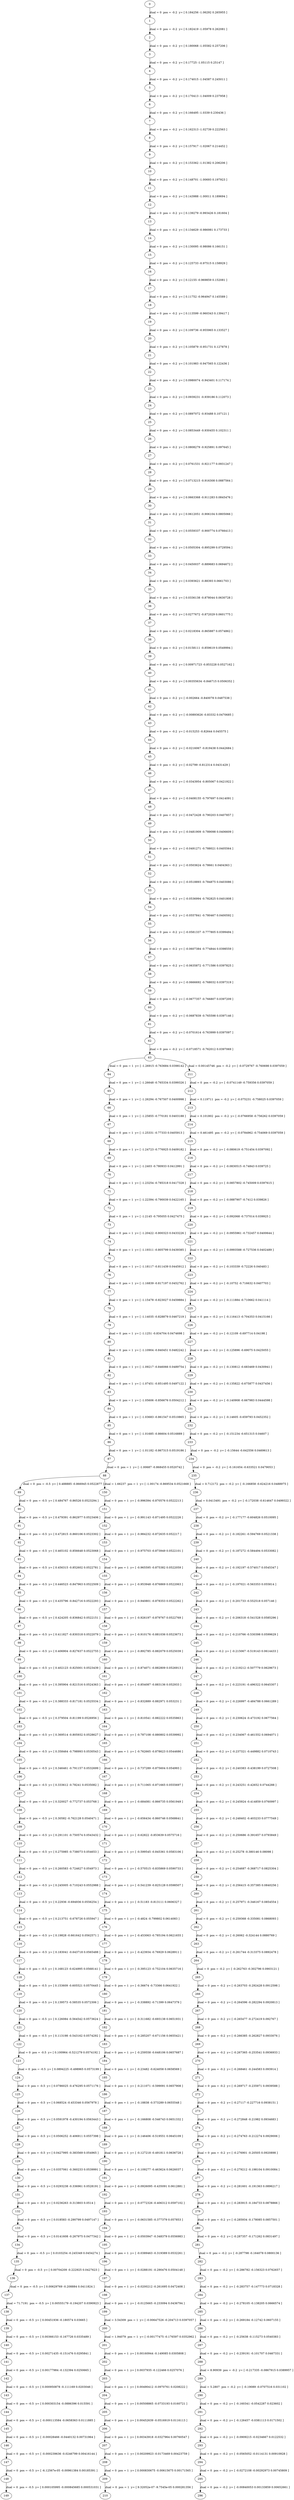 digraph G {
0;
1;
2;
3;
4;
5;
6;
7;
8;
9;
10;
11;
12;
13;
14;
15;
16;
17;
18;
19;
20;
21;
22;
23;
24;
25;
26;
27;
28;
29;
30;
31;
32;
33;
34;
35;
36;
37;
38;
39;
40;
41;
42;
43;
44;
45;
46;
47;
48;
49;
50;
51;
52;
53;
54;
55;
56;
57;
58;
59;
60;
61;
62;
63;
64;
65;
66;
67;
68;
69;
70;
71;
72;
73;
74;
75;
76;
77;
78;
79;
80;
81;
82;
83;
84;
85;
86;
87;
88;
89;
90;
91;
92;
93;
94;
95;
96;
97;
98;
99;
100;
101;
102;
103;
104;
105;
106;
107;
108;
109;
110;
111;
112;
113;
114;
115;
116;
117;
118;
119;
120;
121;
122;
123;
124;
125;
126;
127;
128;
129;
130;
131;
132;
133;
134;
135;
136;
137;
138;
139;
140;
141;
142;
143;
144;
145;
146;
147;
148;
149;
150;
151;
152;
153;
154;
155;
156;
157;
158;
159;
160;
161;
162;
163;
164;
165;
166;
167;
168;
169;
170;
171;
172;
173;
174;
175;
176;
177;
178;
179;
180;
181;
182;
183;
184;
185;
186;
187;
188;
189;
190;
191;
192;
193;
194;
195;
196;
197;
198;
199;
200;
201;
202;
203;
204;
205;
206;
207;
208;
209;
210;
211;
212;
213;
214;
215;
216;
217;
218;
219;
220;
221;
222;
223;
224;
225;
226;
227;
228;
229;
230;
231;
232;
233;
234;
235;
236;
237;
238;
239;
240;
241;
242;
243;
244;
245;
246;
247;
248;
249;
250;
251;
252;
253;
254;
255;
256;
257;
258;
259;
260;
261;
262;
263;
264;
265;
266;
267;
268;
269;
270;
271;
272;
273;
274;
275;
276;
277;
278;
279;
280;
281;
282;
283;
284;
285;
286;
287;
288;
289;
290;
291;
292;
293;
294;
295;
296;
0->1 [label="dual = 0  pos = -0.2  y= [ 0.184256 -1.06292 0.265955 ]"];
1->2 [label="dual = 0  pos = -0.2  y= [ 0.182419 -1.05978 0.262081 ]"];
2->3 [label="dual = 0  pos = -0.2  y= [ 0.180068 -1.05582 0.257206 ]"];
3->4 [label="dual = 0  pos = -0.2  y= [ 0.17725 -1.05115 0.25147 ]"];
4->5 [label="dual = 0  pos = -0.2  y= [ 0.174015 -1.04587 0.245011 ]"];
5->6 [label="dual = 0  pos = -0.2  y= [ 0.170413 -1.04009 0.237958 ]"];
6->7 [label="dual = 0  pos = -0.2  y= [ 0.166495 -1.0339 0.230436 ]"];
7->8 [label="dual = 0  pos = -0.2  y= [ 0.162313 -1.02739 0.222563 ]"];
8->9 [label="dual = 0  pos = -0.2  y= [ 0.157917 -1.02067 0.214452 ]"];
9->10 [label="dual = 0  pos = -0.2  y= [ 0.153362 -1.01382 0.206206 ]"];
10->11 [label="dual = 0  pos = -0.2  y= [ 0.148701 -1.00693 0.197923 ]"];
11->12 [label="dual = 0  pos = -0.2  y= [ 0.143988 -1.00011 0.189694 ]"];
12->13 [label="dual = 0  pos = -0.2  y= [ 0.139279 -0.993426 0.181604 ]"];
13->14 [label="dual = 0  pos = -0.2  y= [ 0.134629 -0.986981 0.173733 ]"];
14->15 [label="dual = 0  pos = -0.2  y= [ 0.130095 -0.98086 0.166151 ]"];
15->16 [label="dual = 0  pos = -0.2  y= [ 0.125733 -0.97515 0.158929 ]"];
16->17 [label="dual = 0  pos = -0.2  y= [ 0.12155 -0.969859 0.152081 ]"];
17->18 [label="dual = 0  pos = -0.2  y= [ 0.11752 -0.964947 0.145589 ]"];
18->19 [label="dual = 0  pos = -0.2  y= [ 0.113599 -0.960343 0.139417 ]"];
19->20 [label="dual = 0  pos = -0.2  y= [ 0.109736 -0.955965 0.133527 ]"];
20->21 [label="dual = 0  pos = -0.2  y= [ 0.105879 -0.951731 0.127878 ]"];
21->22 [label="dual = 0  pos = -0.2  y= [ 0.101983 -0.947565 0.122436 ]"];
22->23 [label="dual = 0  pos = -0.2  y= [ 0.0980074 -0.943401 0.117174 ]"];
23->24 [label="dual = 0  pos = -0.2  y= [ 0.0939231 -0.939186 0.112073 ]"];
24->25 [label="dual = 0  pos = -0.2  y= [ 0.0897072 -0.93488 0.107121 ]"];
25->26 [label="dual = 0  pos = -0.2  y= [ 0.0853449 -0.930455 0.102311 ]"];
26->27 [label="dual = 0  pos = -0.2  y= [ 0.0808279 -0.925891 0.097645 ]"];
27->28 [label="dual = 0  pos = -0.2  y= [ 0.0761531 -0.921177 0.0931247 ]"];
28->29 [label="dual = 0  pos = -0.2  y= [ 0.0713215 -0.916308 0.0887564 ]"];
29->30 [label="dual = 0  pos = -0.2  y= [ 0.0663368 -0.911283 0.0845476 ]"];
30->31 [label="dual = 0  pos = -0.2  y= [ 0.0612051 -0.906104 0.0805066 ]"];
31->32 [label="dual = 0  pos = -0.2  y= [ 0.0559337 -0.900774 0.0766413 ]"];
32->33 [label="dual = 0  pos = -0.2  y= [ 0.0505304 -0.895299 0.0729594 ]"];
33->34 [label="dual = 0  pos = -0.2  y= [ 0.0450037 -0.889683 0.0694672 ]"];
34->35 [label="dual = 0  pos = -0.2  y= [ 0.0393621 -0.88393 0.0661703 ]"];
35->36 [label="dual = 0  pos = -0.2  y= [ 0.0336138 -0.878044 0.0630728 ]"];
36->37 [label="dual = 0  pos = -0.2  y= [ 0.0277672 -0.872029 0.0601775 ]"];
37->38 [label="dual = 0  pos = -0.2  y= [ 0.0218304 -0.865887 0.0574862 ]"];
38->39 [label="dual = 0  pos = -0.2  y= [ 0.0158111 -0.859619 0.0549994 ]"];
39->40 [label="dual = 0  pos = -0.2  y= [ 0.00971723 -0.853228 0.0527162 ]"];
40->41 [label="dual = 0  pos = -0.2  y= [ 0.00355634 -0.846715 0.0506352 ]"];
41->42 [label="dual = 0  pos = -0.2  y= [ -0.002664 -0.840078 0.0487538 ]"];
42->43 [label="dual = 0  pos = -0.2  y= [ -0.00893626 -0.83332 0.0470685 ]"];
43->44 [label="dual = 0  pos = -0.2  y= [ -0.015253 -0.82644 0.045575 ]"];
44->45 [label="dual = 0  pos = -0.2  y= [ -0.0216067 -0.819438 0.0442684 ]"];
45->46 [label="dual = 0  pos = -0.2  y= [ -0.02799 -0.812314 0.0431429 ]"];
46->47 [label="dual = 0  pos = -0.2  y= [ -0.0343954 -0.805067 0.0421922 ]"];
47->48 [label="dual = 0  pos = -0.2  y= [ -0.0408155 -0.797697 0.0414091 ]"];
48->49 [label="dual = 0  pos = -0.2  y= [ -0.0472428 -0.790203 0.0407857 ]"];
49->50 [label="dual = 0  pos = -0.2  y= [ -0.0481909 -0.789098 0.0406609 ]"];
50->51 [label="dual = 0  pos = -0.2  y= [ -0.0491271 -0.788021 0.0405564 ]"];
51->52 [label="dual = 0  pos = -0.2  y= [ -0.0503624 -0.78661 0.0404363 ]"];
52->53 [label="dual = 0  pos = -0.2  y= [ -0.0518893 -0.784875 0.0403086 ]"];
53->54 [label="dual = 0  pos = -0.2  y= [ -0.0536994 -0.782825 0.0401808 ]"];
54->55 [label="dual = 0  pos = -0.2  y= [ -0.0557841 -0.780467 0.0400592 ]"];
55->56 [label="dual = 0  pos = -0.2  y= [ -0.0581337 -0.777805 0.0399494 ]"];
56->57 [label="dual = 0  pos = -0.2  y= [ -0.0607384 -0.774844 0.0398559 ]"];
57->58 [label="dual = 0  pos = -0.2  y= [ -0.0635872 -0.771586 0.0397825 ]"];
58->59 [label="dual = 0  pos = -0.2  y= [ -0.0666692 -0.768032 0.0397319 ]"];
59->60 [label="dual = 0  pos = -0.2  y= [ -0.0677357 -0.766807 0.0397209 ]"];
60->61 [label="dual = 0  pos = -0.2  y= [ -0.0687839 -0.765598 0.0397146 ]"];
61->62 [label="dual = 0  pos = -0.2  y= [ -0.0701614 -0.763999 0.0397097 ]"];
62->63 [label="dual = 0  pos = -0.2  y= [ -0.0718571 -0.762012 0.0397069 ]"];
63->64 [label="dual = 0  pos = 1  y= [ -1.26915 -0.763684 0.0398142 ]"];
64->65 [label="dual = 0  pos = 1  y= [ -1.26648 -0.765334 0.0399326 ]"];
65->66 [label="dual = 0  pos = 1  y= [ -1.26294 -0.767507 0.0400998 ]"];
66->67 [label="dual = 0  pos = 1  y= [ -1.25855 -0.770181 0.0403188 ]"];
67->68 [label="dual = 0  pos = 1  y= [ -1.25331 -0.77333 0.0405913 ]"];
68->69 [label="dual = 0  pos = 1  y= [ -1.24723 -0.776925 0.0409182 ]"];
69->70 [label="dual = 0  pos = 1  y= [ -1.2403 -0.780933 0.0412991 ]"];
70->71 [label="dual = 0  pos = 1  y= [ -1.23254 -0.785318 0.0417328 ]"];
71->72 [label="dual = 0  pos = 1  y= [ -1.22394 -0.790039 0.0422165 ]"];
72->73 [label="dual = 0  pos = 1  y= [ -1.2145 -0.795055 0.0427475 ]"];
73->74 [label="dual = 0  pos = 1  y= [ -1.20422 -0.800323 0.0433226 ]"];
74->75 [label="dual = 0  pos = 1  y= [ -1.19311 -0.805799 0.0439385 ]"];
75->76 [label="dual = 0  pos = 1  y= [ -1.18117 -0.811439 0.0445912 ]"];
76->77 [label="dual = 0  pos = 1  y= [ -1.16839 -0.817197 0.0452762 ]"];
77->78 [label="dual = 0  pos = 1  y= [ -1.15478 -0.823027 0.0459884 ]"];
78->79 [label="dual = 0  pos = 1  y= [ -1.14035 -0.828879 0.0467219 ]"];
79->80 [label="dual = 0  pos = 1  y= [ -1.1251 -0.834704 0.0474698 ]"];
80->81 [label="dual = 0  pos = 1  y= [ -1.10904 -0.840451 0.0482242 ]"];
81->82 [label="dual = 0  pos = 1  y= [ -1.09217 -0.846066 0.0489754 ]"];
82->83 [label="dual = 0  pos = 1  y= [ -1.07451 -0.851495 0.0497122 ]"];
83->84 [label="dual = 0  pos = 1  y= [ -1.05606 -0.856676 0.0504212 ]"];
84->85 [label="dual = 0  pos = 1  y= [ -1.03683 -0.861547 0.0510865 ]"];
85->86 [label="dual = 0  pos = 1  y= [ -1.01685 -0.86604 0.0516889 ]"];
86->87 [label="dual = 0  pos = 1  y= [ -1.01182 -0.867315 0.0519186 ]"];
87->88 [label="dual = 0  pos = 1  y= [ -1.00687 -0.868455 0.0520742 ]"];
88->89 [label="dual = 0  pos = -0.5  y= [ 0.488885 -0.866945 0.0522877 ]"];
89->90 [label="dual = 0  pos = -0.5  y= [ 0.484767 -0.86526 0.0523294 ]"];
90->91 [label="dual = 0  pos = -0.5  y= [ 0.479391 -0.862977 0.0523406 ]"];
91->92 [label="dual = 0  pos = -0.5  y= [ 0.472815 -0.860106 0.0523302 ]"];
92->93 [label="dual = 0  pos = -0.5  y= [ 0.465102 -0.856648 0.0523068 ]"];
93->94 [label="dual = 0  pos = -0.5  y= [ 0.456315 -0.852602 0.0522781 ]"];
94->95 [label="dual = 0  pos = -0.5  y= [ 0.446523 -0.847963 0.0522509 ]"];
95->96 [label="dual = 0  pos = -0.5  y= [ 0.435796 -0.842716 0.0522293 ]"];
96->97 [label="dual = 0  pos = -0.5  y= [ 0.424205 -0.836842 0.0522151 ]"];
97->98 [label="dual = 0  pos = -0.5  y= [ 0.411827 -0.830318 0.0522079 ]"];
98->99 [label="dual = 0  pos = -0.5  y= [ 0.406904 -0.827637 0.0522755 ]"];
99->100 [label="dual = 0  pos = -0.5  y= [ 0.402123 -0.825001 0.0523439 ]"];
100->101 [label="dual = 0  pos = -0.5  y= [ 0.395904 -0.821516 0.0524363 ]"];
101->102 [label="dual = 0  pos = -0.5  y= [ 0.388333 -0.817181 0.0525534 ]"];
102->103 [label="dual = 0  pos = -0.5  y= [ 0.379504 -0.81199 0.0526956 ]"];
103->104 [label="dual = 0  pos = -0.5  y= [ 0.369514 -0.805932 0.0528627 ]"];
104->105 [label="dual = 0  pos = -0.5  y= [ 0.358464 -0.798993 0.0530543 ]"];
105->106 [label="dual = 0  pos = -0.5  y= [ 0.346461 -0.791157 0.0532699 ]"];
106->107 [label="dual = 0  pos = -0.5  y= [ 0.333612 -0.78241 0.0535082 ]"];
107->108 [label="dual = 0  pos = -0.5  y= [ 0.320027 -0.772737 0.053768 ]"];
108->109 [label="dual = 0  pos = -0.5  y= [ 0.30582 -0.762128 0.0540471 ]"];
109->110 [label="dual = 0  pos = -0.5  y= [ 0.291101 -0.750574 0.0543432 ]"];
110->111 [label="dual = 0  pos = -0.5  y= [ 0.275985 -0.738073 0.054653 ]"];
111->112 [label="dual = 0  pos = -0.5  y= [ 0.260583 -0.724627 0.054973 ]"];
112->113 [label="dual = 0  pos = -0.5  y= [ 0.245005 -0.710243 0.0552988 ]"];
113->114 [label="dual = 0  pos = -0.5  y= [ 0.22936 -0.694936 0.0556254 ]"];
114->115 [label="dual = 0  pos = -0.5  y= [ 0.213751 -0.678726 0.055947 ]"];
115->116 [label="dual = 0  pos = -0.5  y= [ 0.19828 -0.661642 0.0562571 ]"];
116->117 [label="dual = 0  pos = -0.5  y= [ 0.183041 -0.643718 0.0565488 ]"];
117->118 [label="dual = 0  pos = -0.5  y= [ 0.168123 -0.624995 0.0568141 ]"];
118->119 [label="dual = 0  pos = -0.5  y= [ 0.153609 -0.605521 0.0570445 ]"];
119->120 [label="dual = 0  pos = -0.5  y= [ 0.139573 -0.58535 0.0572306 ]"];
120->121 [label="dual = 0  pos = -0.5  y= [ 0.126084 -0.564542 0.0573624 ]"];
121->122 [label="dual = 0  pos = -0.5  y= [ 0.113198 -0.543162 0.0574292 ]"];
122->123 [label="dual = 0  pos = -0.5  y= [ 0.100964 -0.521279 0.0574192 ]"];
123->124 [label="dual = 0  pos = -0.5  y= [ 0.0894225 -0.498965 0.0573199 ]"];
124->125 [label="dual = 0  pos = -0.5  y= [ 0.0786025 -0.476295 0.0571176 ]"];
125->126 [label="dual = 0  pos = -0.5  y= [ 0.068524 -0.453346 0.0567978 ]"];
126->127 [label="dual = 0  pos = -0.5  y= [ 0.0591978 -0.430194 0.0563443 ]"];
127->128 [label="dual = 0  pos = -0.5  y= [ 0.0506252 -0.406911 0.0557398 ]"];
128->129 [label="dual = 0  pos = -0.5  y= [ 0.0427995 -0.383569 0.054965 ]"];
129->130 [label="dual = 0  pos = -0.5  y= [ 0.0357061 -0.360233 0.0539991 ]"];
130->131 [label="dual = 0  pos = -0.5  y= [ 0.0293238 -0.336961 0.0528191 ]"];
131->132 [label="dual = 0  pos = -0.5  y= [ 0.0236263 -0.313803 0.0514 ]"];
132->133 [label="dual = 0  pos = -0.5  y= [ 0.018583 -0.290799 0.0497147 ]"];
133->134 [label="dual = 0  pos = -0.5  y= [ 0.0141608 -0.267975 0.0477342 ]"];
134->135 [label="dual = 0  pos = -0.5  y= [ 0.0103254 -0.245349 0.0454274 ]"];
135->136 [label="dual = 0  pos = -0.5  y= [ 0.00704209 -0.222925 0.0427623 ]"];
136->137 [label="dual = 0  pos = -0.5  y= [ 0.00629769 -0.208884 0.0411824 ]"];
137->138 [label="dual = 71.7191  pos = -0.5  y= [ 0.00555179 -0.194207 0.0390923 ]"];
138->139 [label="dual = 0  pos = -0.5  y= [ 0.00451936 -0.180574 0.03665 ]"];
139->140 [label="dual = 0  pos = -0.5  y= [ 0.00366153 -0.167726 0.0335489 ]"];
140->141 [label="dual = 0  pos = -0.5  y= [ 0.00271435 -0.151476 0.0295841 ]"];
141->142 [label="dual = 0  pos = -0.5  y= [ 0.00177984 -0.132394 0.0250665 ]"];
142->143 [label="dual = 0  pos = -0.5  y= [ 0.000950878 -0.111169 0.0203046 ]"];
143->144 [label="dual = 0  pos = -0.5  y= [ 0.000303154 -0.0886396 0.015591 ]"];
144->145 [label="dual = 0  pos = -0.5  y= [ -0.000113584 -0.0658363 0.0111885 ]"];
145->146 [label="dual = 0  pos = -0.5  y= [ -0.00028466 -0.0440132 0.00731964 ]"];
146->147 [label="dual = 0  pos = -0.5  y= [ -0.000239636 -0.0246799 0.00416144 ]"];
147->148 [label="dual = 0  pos = -0.5  y= [ -6.12567e-05 -0.00961384 0.00185391 ]"];
148->149 [label="dual = 0  pos = -0.5  y= [ 0.000105995 -0.000845685 0.000531031 ]"];
88->150 [label="dual = 1.66237  pos = 1  y= [ -1.00174 -0.869534 0.0521668 ]"];
150->151 [label="dual = 0  pos = 1  y= [ -0.996394 -0.870576 0.0522213 ]"];
151->152 [label="dual = 0  pos = 1  y= [ -0.991143 -0.871495 0.0522226 ]"];
152->153 [label="dual = 0  pos = 1  y= [ -0.984232 -0.872635 0.052217 ]"];
153->154 [label="dual = 0  pos = 1  y= [ -0.975703 -0.873949 0.0522101 ]"];
154->155 [label="dual = 0  pos = 1  y= [ -0.965595 -0.875382 0.0522059 ]"];
155->156 [label="dual = 0  pos = 1  y= [ -0.953948 -0.876869 0.0522063 ]"];
156->157 [label="dual = 0  pos = 1  y= [ -0.940801 -0.878353 0.0522262 ]"];
157->158 [label="dual = 0  pos = 1  y= [ -0.926197 -0.879767 0.0522769 ]"];
158->159 [label="dual = 0  pos = 1  y= [ -0.910176 -0.881036 0.0523673 ]"];
159->160 [label="dual = 0  pos = 1  y= [ -0.892785 -0.882079 0.0525039 ]"];
160->161 [label="dual = 0  pos = 1  y= [ -0.874071 -0.882809 0.0526913 ]"];
161->162 [label="dual = 0  pos = 1  y= [ -0.854087 -0.883136 0.052933 ]"];
162->163 [label="dual = 0  pos = 1  y= [ -0.832889 -0.882971 0.053231 ]"];
163->164 [label="dual = 0  pos = 1  y= [ -0.810541 -0.882222 0.0535863 ]"];
164->165 [label="dual = 0  pos = 1  y= [ -0.787108 -0.880802 0.0539992 ]"];
165->166 [label="dual = 0  pos = 1  y= [ -0.762665 -0.878623 0.0544686 ]"];
166->167 [label="dual = 0  pos = 1  y= [ -0.737289 -0.875604 0.054993 ]"];
167->168 [label="dual = 0  pos = 1  y= [ -0.711065 -0.871665 0.0555697 ]"];
168->169 [label="dual = 0  pos = 1  y= [ -0.684081 -0.866735 0.0561949 ]"];
169->170 [label="dual = 0  pos = 1  y= [ -0.656434 -0.860746 0.0568641 ]"];
170->171 [label="dual = 0  pos = 1  y= [ -0.62822 -0.853639 0.0575716 ]"];
171->172 [label="dual = 0  pos = 1  y= [ -0.599545 -0.845361 0.0583106 ]"];
172->173 [label="dual = 0  pos = 1  y= [ -0.570515 -0.835869 0.0590733 ]"];
173->174 [label="dual = 0  pos = 1  y= [ -0.541239 -0.825128 0.0598507 ]"];
174->175 [label="dual = 0  pos = 1  y= [ -0.51183 -0.813111 0.0606327 ]"];
175->176 [label="dual = 0  pos = 1  y= [ -0.4824 -0.799802 0.0614083 ]"];
176->177 [label="dual = 0  pos = 1  y= [ -0.453063 -0.785194 0.0621655 ]"];
177->178 [label="dual = 0  pos = 1  y= [ -0.423934 -0.76929 0.0628911 ]"];
178->179 [label="dual = 0  pos = 1  y= [ -0.395123 -0.752104 0.0635716 ]"];
179->180 [label="dual = 0  pos = 1  y= [ -0.36674 -0.73366 0.0641922 ]"];
180->181 [label="dual = 0  pos = 1  y= [ -0.338892 -0.71399 0.0647379 ]"];
181->182 [label="dual = 0  pos = 1  y= [ -0.311682 -0.693138 0.0651931 ]"];
182->183 [label="dual = 0  pos = 1  y= [ -0.285207 -0.671156 0.0655421 ]"];
183->184 [label="dual = 0  pos = 1  y= [ -0.259558 -0.648106 0.0657687 ]"];
184->185 [label="dual = 0  pos = 1  y= [ -0.23482 -0.624058 0.0658569 ]"];
185->186 [label="dual = 0  pos = 1  y= [ -0.211071 -0.599091 0.0657908 ]"];
186->187 [label="dual = 0  pos = 1  y= [ -0.18838 -0.573289 0.0655548 ]"];
187->188 [label="dual = 0  pos = 1  y= [ -0.166808 -0.546743 0.0651332 ]"];
188->189 [label="dual = 0  pos = 1  y= [ -0.146406 -0.519551 0.0645109 ]"];
189->190 [label="dual = 0  pos = 1  y= [ -0.127218 -0.491811 0.0636728 ]"];
190->191 [label="dual = 0  pos = 1  y= [ -0.109277 -0.463624 0.0626037 ]"];
191->192 [label="dual = 0  pos = 1  y= [ -0.0926095 -0.435091 0.0612881 ]"];
192->193 [label="dual = 0  pos = 1  y= [ -0.0772326 -0.406312 0.0597102 ]"];
193->194 [label="dual = 0  pos = 1  y= [ -0.0631585 -0.377379 0.057853 ]"];
194->195 [label="dual = 0  pos = 1  y= [ -0.0503947 -0.348379 0.0556983 ]"];
195->196 [label="dual = 0  pos = 1  y= [ -0.0389463 -0.319389 0.0532261 ]"];
196->197 [label="dual = 0  pos = 1  y= [ -0.0288191 -0.290476 0.0504148 ]"];
197->198 [label="dual = 0  pos = 1  y= [ -0.0200212 -0.261695 0.0472408 ]"];
198->199 [label="dual = 0  pos = 1  y= [ -0.0125665 -0.233094 0.0436794 ]"];
199->200 [label="dual = 3.54309  pos = 1  y= [ -0.00647526 -0.204713 0.0397057 ]"];
200->201 [label="dual = 1.94079  pos = 1  y= [ -0.00177475 -0.176597 0.0352962 ]"];
201->202 [label="dual = 0  pos = 1  y= [ 0.00160944 -0.149085 0.0305808 ]"];
202->203 [label="dual = 0  pos = 1  y= [ 0.0037935 -0.122466 0.0257076 ]"];
203->204 [label="dual = 0  pos = 1  y= [ 0.00490412 -0.0970761 0.0208222 ]"];
204->205 [label="dual = 0  pos = 1  y= [ 0.00508865 -0.0733193 0.0160721 ]"];
205->206 [label="dual = 0  pos = 1  y= [ 0.00452639 -0.0516919 0.0116113 ]"];
206->207 [label="dual = 0  pos = 1  y= [ 0.00343918 -0.0327964 0.00760547 ]"];
207->208 [label="dual = 0  pos = 1  y= [ 0.00209923 -0.0173469 0.00423759 ]"];
208->209 [label="dual = 0  pos = 1  y= [ 0.000830675 -0.00615675 0.00171565 ]"];
209->210 [label="dual = 0  pos = 1  y= [ 9.32052e-07 -9.7545e-05 0.000281356 ]"];
63->211 [label="dual = 0.00145746  pos = -0.2  y= [ -0.0729767 -0.760698 0.0397059 ]"];
211->212 [label="dual = 0  pos = -0.2  y= [ -0.0741149 -0.759356 0.0397059 ]"];
212->213 [label="dual = 0.119711  pos = -0.2  y= [ -0.075231 -0.758025 0.0397059 ]"];
213->214 [label="dual = 0.101802  pos = -0.2  y= [ -0.0766958 -0.756262 0.0397059 ]"];
214->215 [label="dual = 0.461495  pos = -0.2  y= [ -0.0784962 -0.754069 0.0397059 ]"];
215->216 [label="dual = 0  pos = -0.2  y= [ -0.080619 -0.751454 0.0397092 ]"];
216->217 [label="dual = 0  pos = -0.2  y= [ -0.0830515 -0.74843 0.039725 ]"];
217->218 [label="dual = 0  pos = -0.2  y= [ -0.0857802 -0.745009 0.0397615 ]"];
218->219 [label="dual = 0  pos = -0.2  y= [ -0.0887907 -0.7412 0.039826 ]"];
219->220 [label="dual = 0  pos = -0.2  y= [ -0.092068 -0.737014 0.039925 ]"];
220->221 [label="dual = 0  pos = -0.2  y= [ -0.0955961 -0.732457 0.0400644 ]"];
221->222 [label="dual = 0  pos = -0.2  y= [ -0.0993588 -0.727536 0.0402489 ]"];
222->223 [label="dual = 0  pos = -0.2  y= [ -0.103339 -0.72226 0.040483 ]"];
223->224 [label="dual = 0  pos = -0.2  y= [ -0.10752 -0.716632 0.0407703 ]"];
224->225 [label="dual = 0  pos = -0.2  y= [ -0.111884 -0.710662 0.041114 ]"];
225->226 [label="dual = 0  pos = -0.2  y= [ -0.116413 -0.704353 0.0415166 ]"];
226->227 [label="dual = 0  pos = -0.2  y= [ -0.12109 -0.697714 0.04198 ]"];
227->228 [label="dual = 0  pos = -0.2  y= [ -0.125896 -0.69075 0.0425055 ]"];
228->229 [label="dual = 0  pos = -0.2  y= [ -0.130812 -0.683469 0.0430941 ]"];
229->230 [label="dual = 0  pos = -0.2  y= [ -0.135822 -0.675877 0.0437456 ]"];
230->231 [label="dual = 0  pos = -0.2  y= [ -0.140908 -0.667983 0.0444598 ]"];
231->232 [label="dual = 0  pos = -0.2  y= [ -0.14605 -0.659793 0.0452352 ]"];
232->233 [label="dual = 0  pos = -0.2  y= [ -0.151234 -0.651315 0.04607 ]"];
233->234 [label="dual = 0  pos = -0.2  y= [ -0.15644 -0.642556 0.0469613 ]"];
234->235 [label="dual = 0  pos = -0.2  y= [ -0.161654 -0.633521 0.0479053 ]"];
235->236 [label="dual = 0.712172  pos = -0.2  y= [ -0.166858 -0.624216 0.0488975 ]"];
236->237 [label="dual = 0.0413491  pos = -0.2  y= [ -0.172038 -0.614647 0.0499322 ]"];
237->238 [label="dual = 0  pos = -0.2  y= [ -0.177177 -0.604826 0.0510095 ]"];
238->239 [label="dual = 0  pos = -0.2  y= [ -0.182261 -0.594769 0.0521338 ]"];
239->240 [label="dual = 0  pos = -0.2  y= [ -0.187272 -0.584494 0.0533082 ]"];
240->241 [label="dual = 0  pos = -0.2  y= [ -0.192197 -0.574017 0.0545347 ]"];
241->242 [label="dual = 0  pos = -0.2  y= [ -0.197021 -0.563353 0.055814 ]"];
242->243 [label="dual = 0  pos = -0.2  y= [ -0.201733 -0.552518 0.057146 ]"];
243->244 [label="dual = 0  pos = -0.2  y= [ -0.206318 -0.541528 0.0585296 ]"];
244->245 [label="dual = 0  pos = -0.2  y= [ -0.210766 -0.530398 0.0599629 ]"];
245->246 [label="dual = 0  pos = -0.2  y= [ -0.215067 -0.519143 0.0614433 ]"];
246->247 [label="dual = 0  pos = -0.2  y= [ -0.219212 -0.507779 0.0629673 ]"];
247->248 [label="dual = 0  pos = -0.2  y= [ -0.223191 -0.496322 0.0645307 ]"];
248->249 [label="dual = 0  pos = -0.2  y= [ -0.226997 -0.484788 0.0661289 ]"];
249->250 [label="dual = 0  pos = -0.2  y= [ -0.230624 -0.473192 0.0677564 ]"];
250->251 [label="dual = 0  pos = -0.2  y= [ -0.234067 -0.461552 0.0694071 ]"];
251->252 [label="dual = 0  pos = -0.2  y= [ -0.237321 -0.449882 0.0710743 ]"];
252->253 [label="dual = 0  pos = -0.2  y= [ -0.240383 -0.438199 0.0727508 ]"];
253->254 [label="dual = 0  pos = -0.2  y= [ -0.243251 -0.42652 0.0744288 ]"];
254->255 [label="dual = 0  pos = -0.2  y= [ -0.245924 -0.414859 0.0760997 ]"];
255->256 [label="dual = 0  pos = -0.2  y= [ -0.248402 -0.403233 0.0777549 ]"];
256->257 [label="dual = 0  pos = -0.2  y= [ -0.250686 -0.391657 0.0793849 ]"];
257->258 [label="dual = 0  pos = -0.2  y= [ -0.25278 -0.380146 0.08098 ]"];
258->259 [label="dual = 0  pos = -0.2  y= [ -0.254687 -0.368717 0.0825304 ]"];
259->260 [label="dual = 0  pos = -0.2  y= [ -0.256415 -0.357385 0.0840256 ]"];
260->261 [label="dual = 0  pos = -0.2  y= [ -0.257971 -0.346167 0.0854554 ]"];
261->262 [label="dual = 0  pos = -0.2  y= [ -0.259368 -0.335081 0.0868093 ]"];
262->263 [label="dual = 0  pos = -0.2  y= [ -0.26062 -0.324144 0.0880769 ]"];
263->264 [label="dual = 0  pos = -0.2  y= [ -0.261744 -0.313375 0.0892478 ]"];
264->265 [label="dual = 0  pos = -0.2  y= [ -0.262763 -0.302796 0.0903121 ]"];
265->266 [label="dual = 0  pos = -0.2  y= [ -0.263703 -0.292428 0.0912598 ]"];
266->267 [label="dual = 0  pos = -0.2  y= [ -0.264596 -0.282294 0.0920813 ]"];
267->268 [label="dual = 0  pos = -0.2  y= [ -0.265477 -0.272419 0.092767 ]"];
268->269 [label="dual = 0  pos = -0.2  y= [ -0.266385 -0.262827 0.0933076 ]"];
269->270 [label="dual = 0  pos = -0.2  y= [ -0.267365 -0.253541 0.0936933 ]"];
270->271 [label="dual = 0  pos = -0.2  y= [ -0.268461 -0.244583 0.093914 ]"];
271->272 [label="dual = 0  pos = -0.2  y= [ -0.269717 -0.235971 0.0939588 ]"];
272->273 [label="dual = 0  pos = -0.2  y= [ -0.27117 -0.227716 0.0938151 ]"];
273->274 [label="dual = 0  pos = -0.2  y= [ -0.272848 -0.21982 0.0934683 ]"];
274->275 [label="dual = 0  pos = -0.2  y= [ -0.274763 -0.212274 0.0929006 ]"];
275->276 [label="dual = 0  pos = -0.2  y= [ -0.276901 -0.20505 0.0920898 ]"];
276->277 [label="dual = 0  pos = -0.2  y= [ -0.279212 -0.198104 0.0910084 ]"];
277->278 [label="dual = 0  pos = -0.2  y= [ -0.281601 -0.191363 0.0896217 ]"];
278->279 [label="dual = 0  pos = -0.2  y= [ -0.283915 -0.184733 0.0878866 ]"];
279->280 [label="dual = 0  pos = -0.2  y= [ -0.285934 -0.178085 0.0857501 ]"];
280->281 [label="dual = 0  pos = -0.2  y= [ -0.287357 -0.171262 0.0831497 ]"];
281->282 [label="dual = 0  pos = -0.2  y= [ -0.287798 -0.164078 0.0800136 ]"];
282->283 [label="dual = 0  pos = -0.2  y= [ -0.286782 -0.156323 0.0762657 ]"];
283->284 [label="dual = 0  pos = -0.2  y= [ -0.283757 -0.147773 0.0718328 ]"];
284->285 [label="dual = 0  pos = -0.2  y= [ -0.278105 -0.138205 0.0666574 ]"];
285->286 [label="dual = 0  pos = -0.2  y= [ -0.269184 -0.12742 0.0607155 ]"];
286->287 [label="dual = 0  pos = -0.2  y= [ -0.25638 -0.115273 0.0540383 ]"];
287->288 [label="dual = 0  pos = -0.2  y= [ -0.239191 -0.101707 0.0467331 ]"];
288->289 [label="dual = 8.90939  pos = -0.2  y= [ -0.217335 -0.0867915 0.0389957 ]"];
289->290 [label="dual = 5.2807  pos = -0.2  y= [ -0.19089 -0.0707516 0.031102 ]"];
290->291 [label="dual = 0  pos = -0.2  y= [ -0.160341 -0.0542287 0.023602 ]"];
291->292 [label="dual = 0  pos = -0.2  y= [ -0.126457 -0.0381113 0.0171502 ]"];
292->293 [label="dual = 0  pos = -0.2  y= [ -0.0909215 -0.0234667 0.0122532 ]"];
293->294 [label="dual = 0  pos = -0.2  y= [ -0.0565052 -0.0114131 0.00910928 ]"];
294->295 [label="dual = 0  pos = -0.2  y= [ -0.0272108 -0.00292973 0.00745809 ]"];
295->296 [label="dual = 0  pos = -0.2  y= [ -0.00840053 0.00133859 0.00652661 ]"];
}

